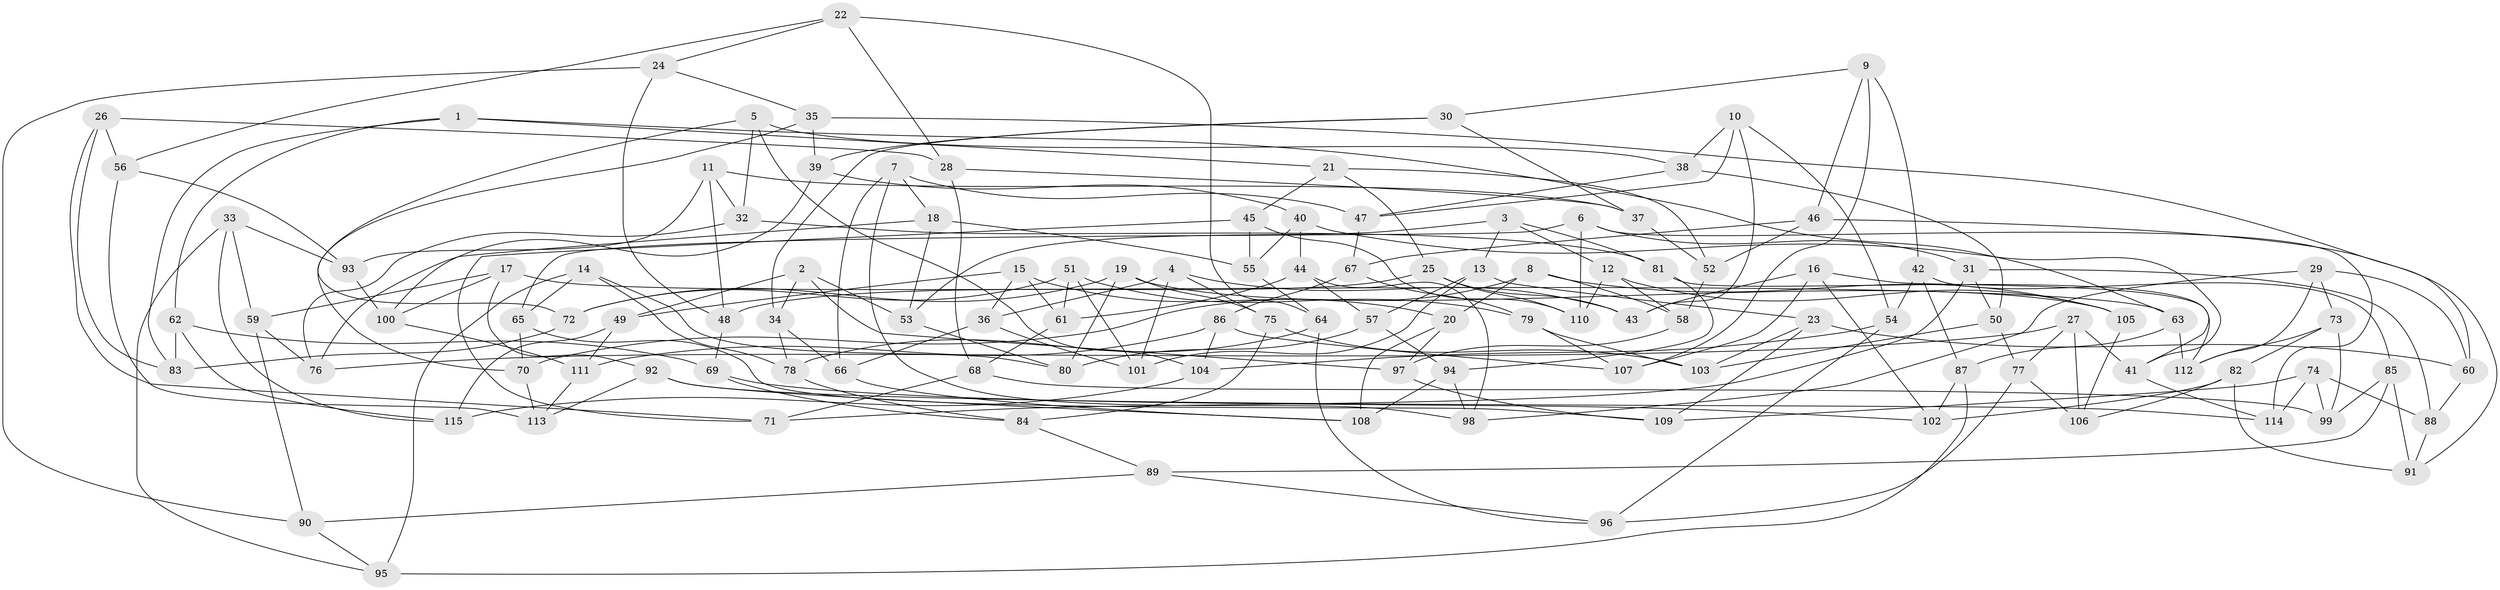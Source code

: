 // Generated by graph-tools (version 1.1) at 2025/26/03/09/25 03:26:52]
// undirected, 115 vertices, 230 edges
graph export_dot {
graph [start="1"]
  node [color=gray90,style=filled];
  1;
  2;
  3;
  4;
  5;
  6;
  7;
  8;
  9;
  10;
  11;
  12;
  13;
  14;
  15;
  16;
  17;
  18;
  19;
  20;
  21;
  22;
  23;
  24;
  25;
  26;
  27;
  28;
  29;
  30;
  31;
  32;
  33;
  34;
  35;
  36;
  37;
  38;
  39;
  40;
  41;
  42;
  43;
  44;
  45;
  46;
  47;
  48;
  49;
  50;
  51;
  52;
  53;
  54;
  55;
  56;
  57;
  58;
  59;
  60;
  61;
  62;
  63;
  64;
  65;
  66;
  67;
  68;
  69;
  70;
  71;
  72;
  73;
  74;
  75;
  76;
  77;
  78;
  79;
  80;
  81;
  82;
  83;
  84;
  85;
  86;
  87;
  88;
  89;
  90;
  91;
  92;
  93;
  94;
  95;
  96;
  97;
  98;
  99;
  100;
  101;
  102;
  103;
  104;
  105;
  106;
  107;
  108;
  109;
  110;
  111;
  112;
  113;
  114;
  115;
  1 -- 83;
  1 -- 21;
  1 -- 63;
  1 -- 62;
  2 -- 34;
  2 -- 53;
  2 -- 49;
  2 -- 97;
  3 -- 13;
  3 -- 12;
  3 -- 53;
  3 -- 81;
  4 -- 36;
  4 -- 101;
  4 -- 43;
  4 -- 75;
  5 -- 38;
  5 -- 72;
  5 -- 104;
  5 -- 32;
  6 -- 31;
  6 -- 110;
  6 -- 114;
  6 -- 65;
  7 -- 98;
  7 -- 18;
  7 -- 66;
  7 -- 47;
  8 -- 58;
  8 -- 70;
  8 -- 105;
  8 -- 20;
  9 -- 42;
  9 -- 107;
  9 -- 30;
  9 -- 46;
  10 -- 54;
  10 -- 38;
  10 -- 43;
  10 -- 47;
  11 -- 93;
  11 -- 48;
  11 -- 37;
  11 -- 32;
  12 -- 105;
  12 -- 110;
  12 -- 58;
  13 -- 57;
  13 -- 101;
  13 -- 23;
  14 -- 65;
  14 -- 95;
  14 -- 78;
  14 -- 80;
  15 -- 61;
  15 -- 49;
  15 -- 36;
  15 -- 20;
  16 -- 41;
  16 -- 107;
  16 -- 43;
  16 -- 102;
  17 -- 59;
  17 -- 63;
  17 -- 100;
  17 -- 92;
  18 -- 76;
  18 -- 55;
  18 -- 53;
  19 -- 72;
  19 -- 105;
  19 -- 75;
  19 -- 80;
  20 -- 97;
  20 -- 108;
  21 -- 52;
  21 -- 25;
  21 -- 45;
  22 -- 64;
  22 -- 28;
  22 -- 56;
  22 -- 24;
  23 -- 109;
  23 -- 60;
  23 -- 103;
  24 -- 35;
  24 -- 90;
  24 -- 48;
  25 -- 48;
  25 -- 110;
  25 -- 43;
  26 -- 83;
  26 -- 56;
  26 -- 28;
  26 -- 71;
  27 -- 76;
  27 -- 77;
  27 -- 106;
  27 -- 41;
  28 -- 37;
  28 -- 68;
  29 -- 60;
  29 -- 98;
  29 -- 112;
  29 -- 73;
  30 -- 37;
  30 -- 39;
  30 -- 34;
  31 -- 88;
  31 -- 50;
  31 -- 71;
  32 -- 81;
  32 -- 76;
  33 -- 95;
  33 -- 59;
  33 -- 115;
  33 -- 93;
  34 -- 78;
  34 -- 66;
  35 -- 60;
  35 -- 70;
  35 -- 39;
  36 -- 66;
  36 -- 101;
  37 -- 52;
  38 -- 50;
  38 -- 47;
  39 -- 40;
  39 -- 100;
  40 -- 41;
  40 -- 55;
  40 -- 44;
  41 -- 114;
  42 -- 87;
  42 -- 85;
  42 -- 54;
  44 -- 98;
  44 -- 61;
  44 -- 57;
  45 -- 55;
  45 -- 110;
  45 -- 71;
  46 -- 67;
  46 -- 52;
  46 -- 91;
  47 -- 67;
  48 -- 69;
  49 -- 111;
  49 -- 115;
  50 -- 103;
  50 -- 77;
  51 -- 61;
  51 -- 101;
  51 -- 72;
  51 -- 79;
  52 -- 58;
  53 -- 80;
  54 -- 96;
  54 -- 104;
  55 -- 64;
  56 -- 113;
  56 -- 93;
  57 -- 80;
  57 -- 94;
  58 -- 97;
  59 -- 90;
  59 -- 76;
  60 -- 88;
  61 -- 68;
  62 -- 83;
  62 -- 115;
  62 -- 69;
  63 -- 87;
  63 -- 112;
  64 -- 78;
  64 -- 96;
  65 -- 109;
  65 -- 70;
  66 -- 108;
  67 -- 86;
  67 -- 79;
  68 -- 99;
  68 -- 71;
  69 -- 102;
  69 -- 84;
  70 -- 113;
  72 -- 83;
  73 -- 112;
  73 -- 82;
  73 -- 99;
  74 -- 88;
  74 -- 109;
  74 -- 99;
  74 -- 114;
  75 -- 84;
  75 -- 103;
  77 -- 96;
  77 -- 106;
  78 -- 84;
  79 -- 107;
  79 -- 103;
  81 -- 112;
  81 -- 94;
  82 -- 102;
  82 -- 91;
  82 -- 106;
  84 -- 89;
  85 -- 99;
  85 -- 91;
  85 -- 89;
  86 -- 107;
  86 -- 111;
  86 -- 104;
  87 -- 95;
  87 -- 102;
  88 -- 91;
  89 -- 90;
  89 -- 96;
  90 -- 95;
  92 -- 113;
  92 -- 108;
  92 -- 114;
  93 -- 100;
  94 -- 108;
  94 -- 98;
  97 -- 109;
  100 -- 111;
  104 -- 115;
  105 -- 106;
  111 -- 113;
}
